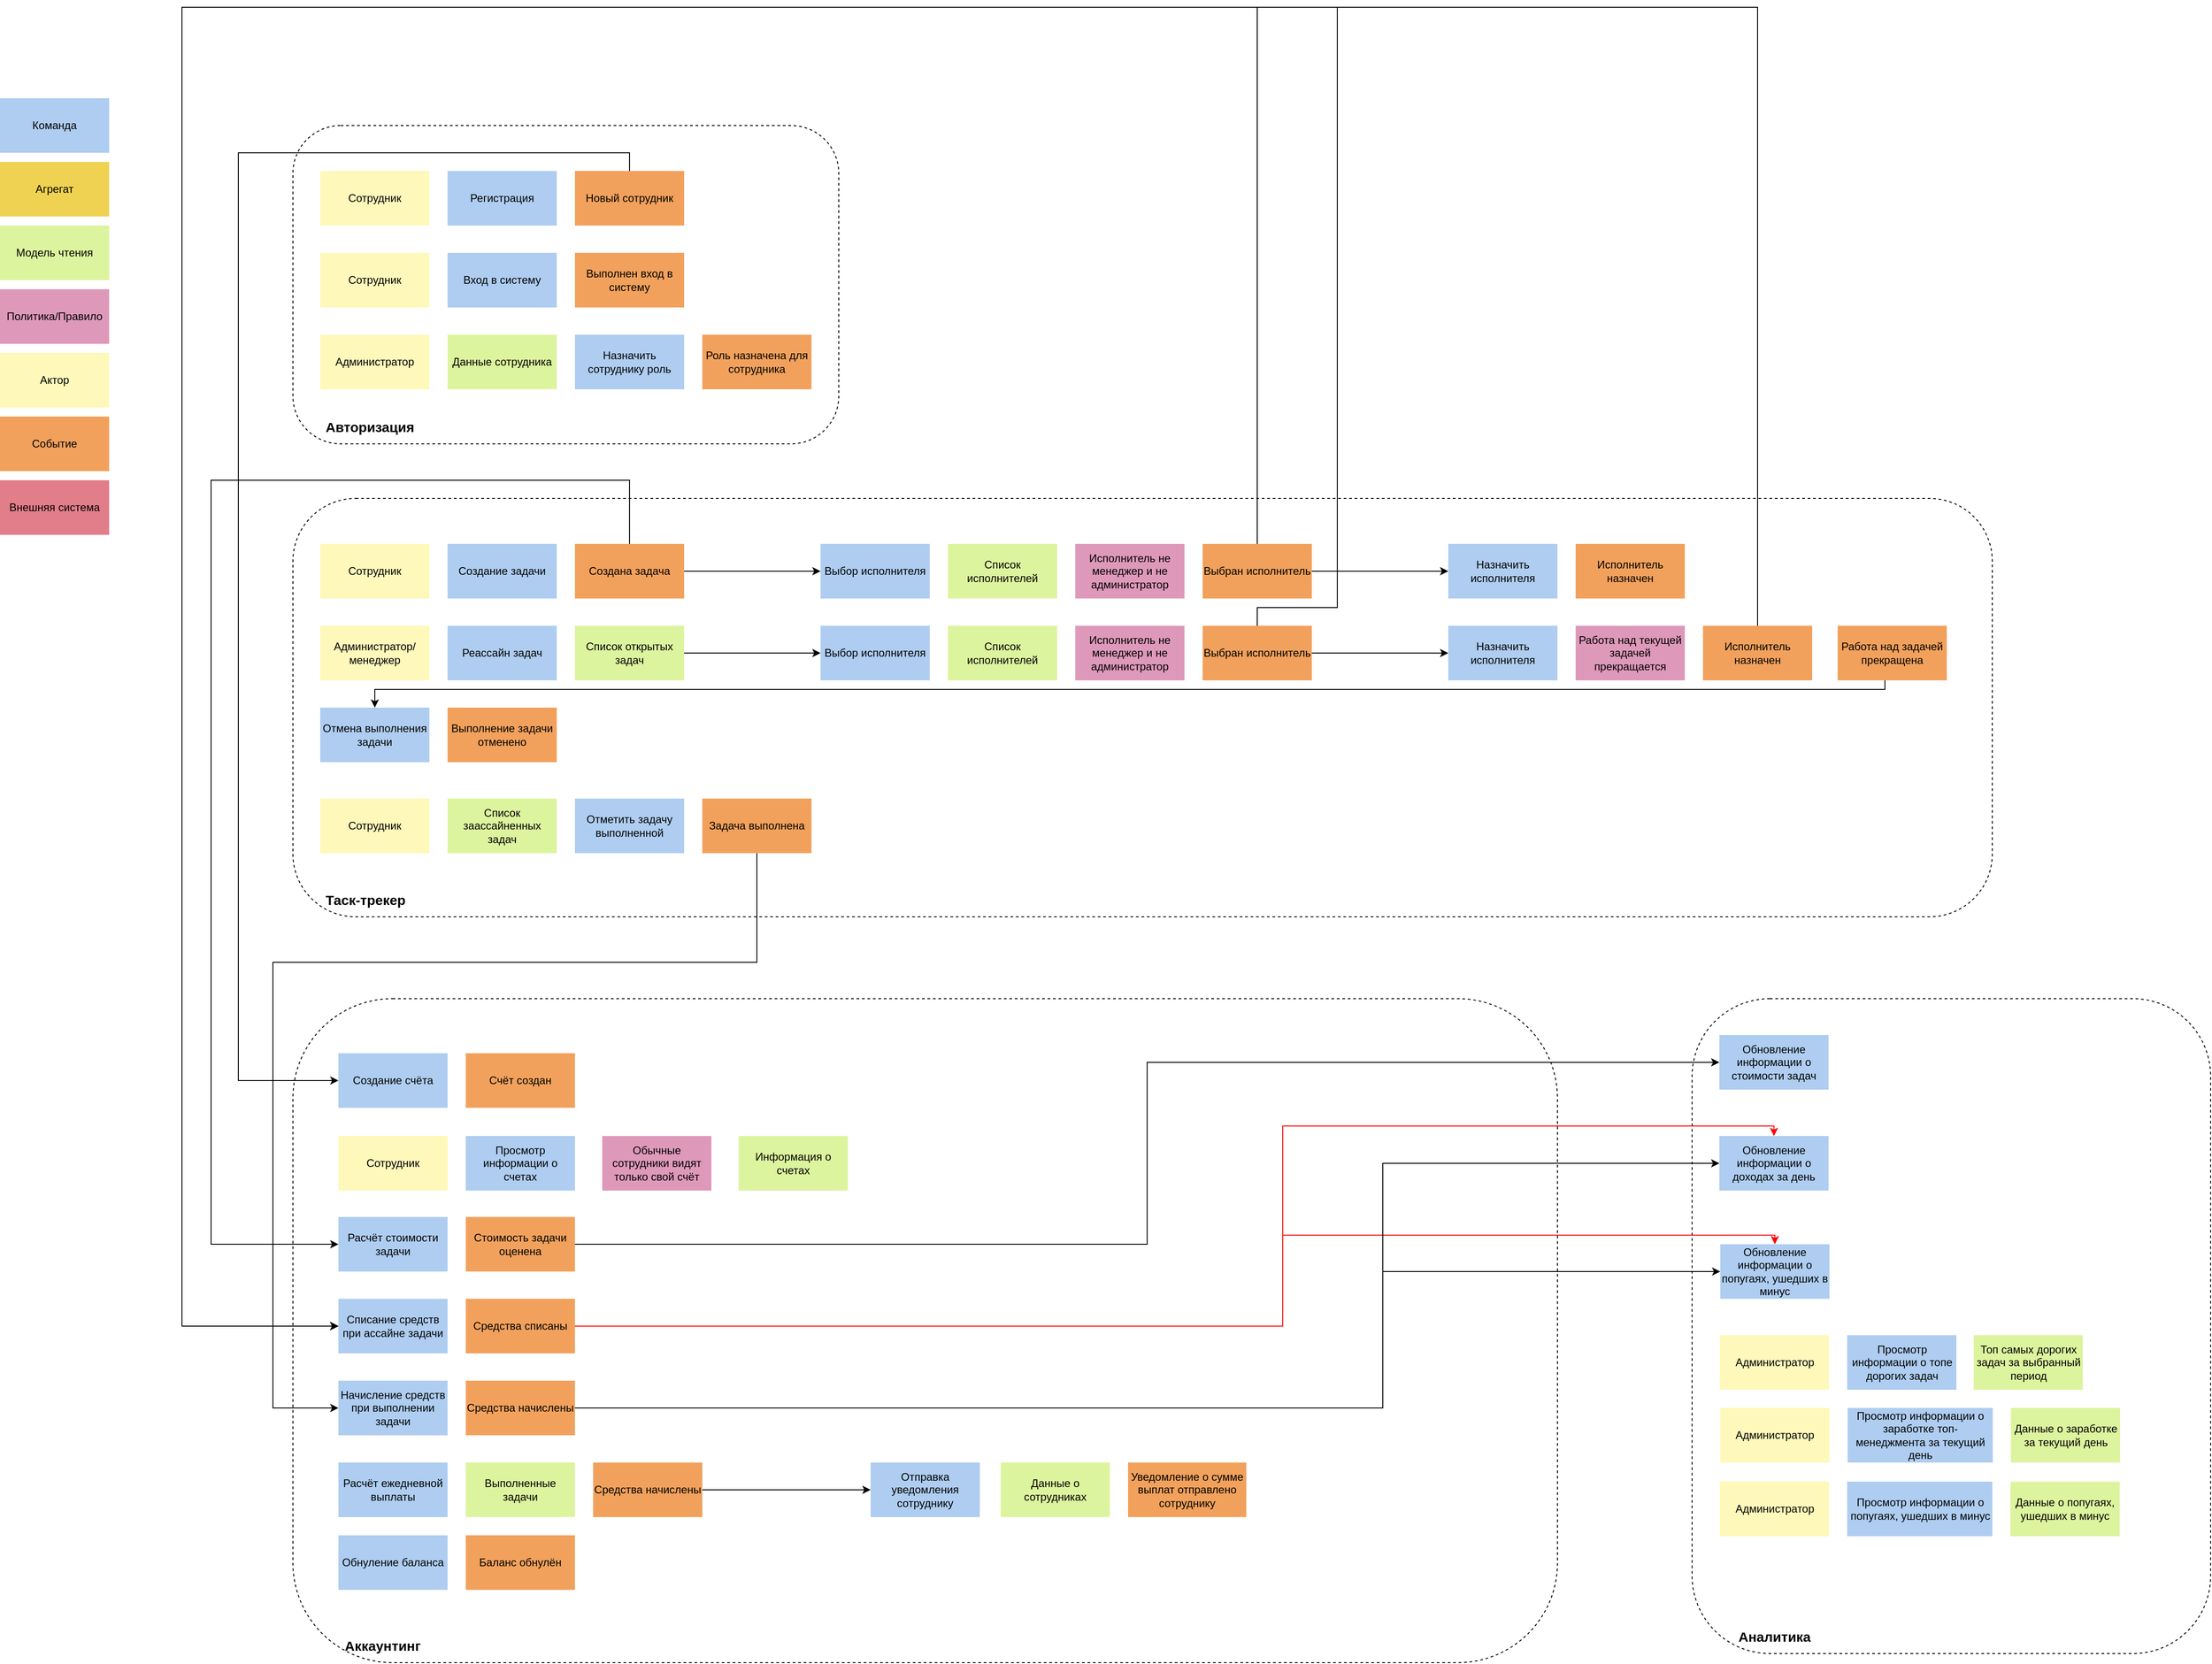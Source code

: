 <mxfile version="23.1.5" type="device" pages="2">
  <diagram name="event-storming" id="nagtaca9PCmNNMfAeQrB">
    <mxGraphModel dx="2722" dy="1818" grid="1" gridSize="10" guides="1" tooltips="1" connect="1" arrows="1" fold="1" page="1" pageScale="1" pageWidth="1169" pageHeight="827" background="none" math="0" shadow="0">
      <root>
        <mxCell id="J-ZTtYqE9m5DwThn2k-T-0" />
        <mxCell id="J-ZTtYqE9m5DwThn2k-T-1" parent="J-ZTtYqE9m5DwThn2k-T-0" />
        <mxCell id="J-ZTtYqE9m5DwThn2k-T-23" value="&lt;span style=&quot;font-size: 15px;&quot;&gt;&lt;b&gt;Аналитика&lt;/b&gt;&lt;/span&gt;" style="rounded=1;whiteSpace=wrap;html=1;fillColor=none;dashed=1;align=left;verticalAlign=bottom;spacingBottom=7;spacingLeft=49;" parent="J-ZTtYqE9m5DwThn2k-T-1" vertex="1">
          <mxGeometry x="730" y="1030" width="570" height="720" as="geometry" />
        </mxCell>
        <mxCell id="J-ZTtYqE9m5DwThn2k-T-2" value="&lt;b&gt;&lt;font style=&quot;font-size: 15px;&quot;&gt;Таск-трекер&lt;/font&gt;&lt;/b&gt;" style="rounded=1;whiteSpace=wrap;html=1;fillColor=none;dashed=1;align=left;verticalAlign=bottom;spacingBottom=7;spacingLeft=34;" parent="J-ZTtYqE9m5DwThn2k-T-1" vertex="1">
          <mxGeometry x="-808" y="480" width="1868" height="460" as="geometry" />
        </mxCell>
        <mxCell id="J-ZTtYqE9m5DwThn2k-T-3" value="&lt;b&gt;&lt;font style=&quot;font-size: 15px;&quot;&gt;Авторизация&lt;/font&gt;&lt;/b&gt;" style="rounded=1;whiteSpace=wrap;html=1;fillColor=none;dashed=1;align=left;verticalAlign=bottom;spacingBottom=7;spacingLeft=34;" parent="J-ZTtYqE9m5DwThn2k-T-1" vertex="1">
          <mxGeometry x="-808" y="70" width="600" height="350" as="geometry" />
        </mxCell>
        <mxCell id="J-ZTtYqE9m5DwThn2k-T-22" value="&lt;span style=&quot;font-size: 15px;&quot;&gt;&lt;b&gt;Аккаунтинг&lt;/b&gt;&lt;/span&gt;" style="rounded=1;whiteSpace=wrap;html=1;fillColor=none;dashed=1;align=left;verticalAlign=bottom;spacingBottom=7;spacingLeft=55;" parent="J-ZTtYqE9m5DwThn2k-T-1" vertex="1">
          <mxGeometry x="-808" y="1030" width="1390" height="730" as="geometry" />
        </mxCell>
        <mxCell id="J-ZTtYqE9m5DwThn2k-T-34" value="Команда" style="rounded=0;whiteSpace=wrap;html=1;fillColor=#aecdf1;strokeColor=none;" parent="J-ZTtYqE9m5DwThn2k-T-1" vertex="1">
          <mxGeometry x="-1130" y="40" width="120" height="60" as="geometry" />
        </mxCell>
        <mxCell id="J-ZTtYqE9m5DwThn2k-T-35" value="Агрегат" style="rounded=0;whiteSpace=wrap;html=1;strokeColor=none;fillColor=#f0d252;" parent="J-ZTtYqE9m5DwThn2k-T-1" vertex="1">
          <mxGeometry x="-1130" y="110" width="120" height="60" as="geometry" />
        </mxCell>
        <mxCell id="J-ZTtYqE9m5DwThn2k-T-36" value="Модель чтения" style="rounded=0;whiteSpace=wrap;html=1;strokeColor=none;fillColor=#dcf49e;" parent="J-ZTtYqE9m5DwThn2k-T-1" vertex="1">
          <mxGeometry x="-1130" y="180" width="120" height="60" as="geometry" />
        </mxCell>
        <mxCell id="J-ZTtYqE9m5DwThn2k-T-37" value="Политика/Правило" style="rounded=0;whiteSpace=wrap;html=1;strokeColor=none;fillColor=#de99ba;" parent="J-ZTtYqE9m5DwThn2k-T-1" vertex="1">
          <mxGeometry x="-1130" y="250" width="120" height="60" as="geometry" />
        </mxCell>
        <mxCell id="J-ZTtYqE9m5DwThn2k-T-38" value="Актор" style="rounded=0;whiteSpace=wrap;html=1;fillColor=#fef8ba;strokeColor=none;" parent="J-ZTtYqE9m5DwThn2k-T-1" vertex="1">
          <mxGeometry x="-1130" y="320" width="120" height="60" as="geometry" />
        </mxCell>
        <mxCell id="J-ZTtYqE9m5DwThn2k-T-39" value="Событие" style="rounded=0;whiteSpace=wrap;html=1;fillColor=#f2a15c;strokeColor=none;" parent="J-ZTtYqE9m5DwThn2k-T-1" vertex="1">
          <mxGeometry x="-1130" y="390" width="120" height="60" as="geometry" />
        </mxCell>
        <mxCell id="J-ZTtYqE9m5DwThn2k-T-40" value="Внешняя система" style="rounded=0;whiteSpace=wrap;html=1;fillColor=#e27e8a;strokeColor=none;" parent="J-ZTtYqE9m5DwThn2k-T-1" vertex="1">
          <mxGeometry x="-1130" y="460" width="120" height="60" as="geometry" />
        </mxCell>
        <mxCell id="ejuc7lc0TSb9uPxiTqiD-0" value="Сотрудник" style="rounded=0;whiteSpace=wrap;html=1;fillColor=#fef8ba;strokeColor=none;" vertex="1" parent="J-ZTtYqE9m5DwThn2k-T-1">
          <mxGeometry x="-778" y="120" width="120" height="60" as="geometry" />
        </mxCell>
        <mxCell id="ejuc7lc0TSb9uPxiTqiD-1" value="Регистрация" style="rounded=0;whiteSpace=wrap;html=1;fillColor=#aecdf1;strokeColor=none;" vertex="1" parent="J-ZTtYqE9m5DwThn2k-T-1">
          <mxGeometry x="-638" y="120" width="120" height="60" as="geometry" />
        </mxCell>
        <mxCell id="ejuc7lc0TSb9uPxiTqiD-46" style="edgeStyle=orthogonalEdgeStyle;rounded=0;orthogonalLoop=1;jettySize=auto;html=1;entryX=0;entryY=0.5;entryDx=0;entryDy=0;" edge="1" parent="J-ZTtYqE9m5DwThn2k-T-1" source="ejuc7lc0TSb9uPxiTqiD-2" target="ejuc7lc0TSb9uPxiTqiD-45">
          <mxGeometry relative="1" as="geometry">
            <Array as="points">
              <mxPoint x="-438" y="100" />
              <mxPoint x="-868" y="100" />
              <mxPoint x="-868" y="1120" />
            </Array>
          </mxGeometry>
        </mxCell>
        <mxCell id="ejuc7lc0TSb9uPxiTqiD-2" value="Новый сотрудник" style="rounded=0;whiteSpace=wrap;html=1;fillColor=#f2a15c;strokeColor=none;" vertex="1" parent="J-ZTtYqE9m5DwThn2k-T-1">
          <mxGeometry x="-498" y="120" width="120" height="60" as="geometry" />
        </mxCell>
        <mxCell id="ejuc7lc0TSb9uPxiTqiD-3" value="Администратор" style="rounded=0;whiteSpace=wrap;html=1;fillColor=#fef8ba;strokeColor=none;" vertex="1" parent="J-ZTtYqE9m5DwThn2k-T-1">
          <mxGeometry x="-778" y="300" width="120" height="60" as="geometry" />
        </mxCell>
        <mxCell id="ejuc7lc0TSb9uPxiTqiD-4" value="Назначить сотруднику роль" style="rounded=0;whiteSpace=wrap;html=1;fillColor=#aecdf1;strokeColor=none;" vertex="1" parent="J-ZTtYqE9m5DwThn2k-T-1">
          <mxGeometry x="-498" y="300" width="120" height="60" as="geometry" />
        </mxCell>
        <mxCell id="ejuc7lc0TSb9uPxiTqiD-5" value="Роль назначена для сотрудника" style="rounded=0;whiteSpace=wrap;html=1;fillColor=#f2a15c;strokeColor=none;" vertex="1" parent="J-ZTtYqE9m5DwThn2k-T-1">
          <mxGeometry x="-358" y="300" width="120" height="60" as="geometry" />
        </mxCell>
        <mxCell id="ejuc7lc0TSb9uPxiTqiD-6" value="Данные сотрудника" style="rounded=0;whiteSpace=wrap;html=1;strokeColor=none;fillColor=#dcf49e;" vertex="1" parent="J-ZTtYqE9m5DwThn2k-T-1">
          <mxGeometry x="-638" y="300" width="120" height="60" as="geometry" />
        </mxCell>
        <mxCell id="ejuc7lc0TSb9uPxiTqiD-8" value="Сотрудник" style="rounded=0;whiteSpace=wrap;html=1;fillColor=#fef8ba;strokeColor=none;" vertex="1" parent="J-ZTtYqE9m5DwThn2k-T-1">
          <mxGeometry x="-778" y="210" width="120" height="60" as="geometry" />
        </mxCell>
        <mxCell id="ejuc7lc0TSb9uPxiTqiD-9" value="Вход в систему" style="rounded=0;whiteSpace=wrap;html=1;fillColor=#aecdf1;strokeColor=none;" vertex="1" parent="J-ZTtYqE9m5DwThn2k-T-1">
          <mxGeometry x="-638" y="210" width="120" height="60" as="geometry" />
        </mxCell>
        <mxCell id="ejuc7lc0TSb9uPxiTqiD-10" value="Выполнен вход в систему" style="rounded=0;whiteSpace=wrap;html=1;fillColor=#f2a15c;strokeColor=none;" vertex="1" parent="J-ZTtYqE9m5DwThn2k-T-1">
          <mxGeometry x="-498" y="210" width="120" height="60" as="geometry" />
        </mxCell>
        <mxCell id="ejuc7lc0TSb9uPxiTqiD-11" value="Сотрудник" style="rounded=0;whiteSpace=wrap;html=1;fillColor=#fef8ba;strokeColor=none;" vertex="1" parent="J-ZTtYqE9m5DwThn2k-T-1">
          <mxGeometry x="-778" y="530" width="120" height="60" as="geometry" />
        </mxCell>
        <mxCell id="ejuc7lc0TSb9uPxiTqiD-12" value="Создание задачи" style="rounded=0;whiteSpace=wrap;html=1;fillColor=#aecdf1;strokeColor=none;" vertex="1" parent="J-ZTtYqE9m5DwThn2k-T-1">
          <mxGeometry x="-638" y="530" width="120" height="60" as="geometry" />
        </mxCell>
        <mxCell id="ejuc7lc0TSb9uPxiTqiD-16" style="edgeStyle=orthogonalEdgeStyle;rounded=0;orthogonalLoop=1;jettySize=auto;html=1;entryX=0;entryY=0.5;entryDx=0;entryDy=0;" edge="1" parent="J-ZTtYqE9m5DwThn2k-T-1" source="ejuc7lc0TSb9uPxiTqiD-13" target="ejuc7lc0TSb9uPxiTqiD-14">
          <mxGeometry relative="1" as="geometry" />
        </mxCell>
        <mxCell id="ejuc7lc0TSb9uPxiTqiD-53" style="edgeStyle=orthogonalEdgeStyle;rounded=0;orthogonalLoop=1;jettySize=auto;html=1;" edge="1" parent="J-ZTtYqE9m5DwThn2k-T-1" source="ejuc7lc0TSb9uPxiTqiD-13" target="ejuc7lc0TSb9uPxiTqiD-52">
          <mxGeometry relative="1" as="geometry">
            <Array as="points">
              <mxPoint x="-438" y="460" />
              <mxPoint x="-898" y="460" />
              <mxPoint x="-898" y="1300" />
            </Array>
          </mxGeometry>
        </mxCell>
        <mxCell id="ejuc7lc0TSb9uPxiTqiD-13" value="Создана задача" style="rounded=0;whiteSpace=wrap;html=1;fillColor=#f2a15c;strokeColor=none;" vertex="1" parent="J-ZTtYqE9m5DwThn2k-T-1">
          <mxGeometry x="-498" y="530" width="120" height="60" as="geometry" />
        </mxCell>
        <mxCell id="ejuc7lc0TSb9uPxiTqiD-14" value="Выбор исполнителя" style="rounded=0;whiteSpace=wrap;html=1;fillColor=#aecdf1;strokeColor=none;" vertex="1" parent="J-ZTtYqE9m5DwThn2k-T-1">
          <mxGeometry x="-228" y="530" width="120" height="60" as="geometry" />
        </mxCell>
        <mxCell id="ejuc7lc0TSb9uPxiTqiD-23" style="edgeStyle=orthogonalEdgeStyle;rounded=0;orthogonalLoop=1;jettySize=auto;html=1;entryX=0;entryY=0.5;entryDx=0;entryDy=0;" edge="1" parent="J-ZTtYqE9m5DwThn2k-T-1" source="ejuc7lc0TSb9uPxiTqiD-15" target="ejuc7lc0TSb9uPxiTqiD-22">
          <mxGeometry relative="1" as="geometry" />
        </mxCell>
        <mxCell id="ejuc7lc0TSb9uPxiTqiD-58" style="edgeStyle=orthogonalEdgeStyle;rounded=0;orthogonalLoop=1;jettySize=auto;html=1;entryX=0;entryY=0.5;entryDx=0;entryDy=0;" edge="1" parent="J-ZTtYqE9m5DwThn2k-T-1" source="ejuc7lc0TSb9uPxiTqiD-15" target="ejuc7lc0TSb9uPxiTqiD-55">
          <mxGeometry relative="1" as="geometry">
            <Array as="points">
              <mxPoint x="252" y="-60" />
              <mxPoint x="-930" y="-60" />
              <mxPoint x="-930" y="1390" />
            </Array>
          </mxGeometry>
        </mxCell>
        <mxCell id="ejuc7lc0TSb9uPxiTqiD-15" value="Выбран исполнитель" style="rounded=0;whiteSpace=wrap;html=1;fillColor=#f2a15c;strokeColor=none;" vertex="1" parent="J-ZTtYqE9m5DwThn2k-T-1">
          <mxGeometry x="192" y="530" width="120" height="60" as="geometry" />
        </mxCell>
        <mxCell id="ejuc7lc0TSb9uPxiTqiD-17" value="Администратор/менеджер" style="rounded=0;whiteSpace=wrap;html=1;fillColor=#fef8ba;strokeColor=none;" vertex="1" parent="J-ZTtYqE9m5DwThn2k-T-1">
          <mxGeometry x="-778" y="620" width="120" height="60" as="geometry" />
        </mxCell>
        <mxCell id="ejuc7lc0TSb9uPxiTqiD-18" value="Реассайн задач" style="rounded=0;whiteSpace=wrap;html=1;fillColor=#aecdf1;strokeColor=none;" vertex="1" parent="J-ZTtYqE9m5DwThn2k-T-1">
          <mxGeometry x="-638" y="620" width="120" height="60" as="geometry" />
        </mxCell>
        <mxCell id="ejuc7lc0TSb9uPxiTqiD-20" value="Список исполнителей" style="rounded=0;whiteSpace=wrap;html=1;strokeColor=none;fillColor=#dcf49e;" vertex="1" parent="J-ZTtYqE9m5DwThn2k-T-1">
          <mxGeometry x="-88" y="530" width="120" height="60" as="geometry" />
        </mxCell>
        <mxCell id="ejuc7lc0TSb9uPxiTqiD-21" value="Исполнитель не менеджер и не администратор" style="rounded=0;whiteSpace=wrap;html=1;strokeColor=none;fillColor=#de99ba;" vertex="1" parent="J-ZTtYqE9m5DwThn2k-T-1">
          <mxGeometry x="52" y="530" width="120" height="60" as="geometry" />
        </mxCell>
        <mxCell id="ejuc7lc0TSb9uPxiTqiD-22" value="Назначить исполнителя" style="rounded=0;whiteSpace=wrap;html=1;fillColor=#aecdf1;strokeColor=none;" vertex="1" parent="J-ZTtYqE9m5DwThn2k-T-1">
          <mxGeometry x="462" y="530" width="120" height="60" as="geometry" />
        </mxCell>
        <mxCell id="ejuc7lc0TSb9uPxiTqiD-24" value="Исполнитель назначен" style="rounded=0;whiteSpace=wrap;html=1;fillColor=#f2a15c;strokeColor=none;" vertex="1" parent="J-ZTtYqE9m5DwThn2k-T-1">
          <mxGeometry x="602" y="530" width="120" height="60" as="geometry" />
        </mxCell>
        <mxCell id="ejuc7lc0TSb9uPxiTqiD-30" style="edgeStyle=orthogonalEdgeStyle;rounded=0;orthogonalLoop=1;jettySize=auto;html=1;entryX=0;entryY=0.5;entryDx=0;entryDy=0;" edge="1" parent="J-ZTtYqE9m5DwThn2k-T-1" source="ejuc7lc0TSb9uPxiTqiD-25" target="ejuc7lc0TSb9uPxiTqiD-26">
          <mxGeometry relative="1" as="geometry" />
        </mxCell>
        <mxCell id="ejuc7lc0TSb9uPxiTqiD-25" value="Список открытых задач" style="rounded=0;whiteSpace=wrap;html=1;strokeColor=none;fillColor=#dcf49e;" vertex="1" parent="J-ZTtYqE9m5DwThn2k-T-1">
          <mxGeometry x="-498" y="620" width="120" height="60" as="geometry" />
        </mxCell>
        <mxCell id="ejuc7lc0TSb9uPxiTqiD-26" value="Выбор исполнителя" style="rounded=0;whiteSpace=wrap;html=1;fillColor=#aecdf1;strokeColor=none;" vertex="1" parent="J-ZTtYqE9m5DwThn2k-T-1">
          <mxGeometry x="-228" y="620" width="120" height="60" as="geometry" />
        </mxCell>
        <mxCell id="ejuc7lc0TSb9uPxiTqiD-36" style="edgeStyle=orthogonalEdgeStyle;rounded=0;orthogonalLoop=1;jettySize=auto;html=1;entryX=0;entryY=0.5;entryDx=0;entryDy=0;" edge="1" parent="J-ZTtYqE9m5DwThn2k-T-1" source="ejuc7lc0TSb9uPxiTqiD-27" target="ejuc7lc0TSb9uPxiTqiD-32">
          <mxGeometry relative="1" as="geometry" />
        </mxCell>
        <mxCell id="ejuc7lc0TSb9uPxiTqiD-63" style="edgeStyle=orthogonalEdgeStyle;rounded=0;orthogonalLoop=1;jettySize=auto;html=1;entryX=0;entryY=0.5;entryDx=0;entryDy=0;" edge="1" parent="J-ZTtYqE9m5DwThn2k-T-1" source="ejuc7lc0TSb9uPxiTqiD-27" target="ejuc7lc0TSb9uPxiTqiD-55">
          <mxGeometry relative="1" as="geometry">
            <Array as="points">
              <mxPoint x="252" y="600" />
              <mxPoint x="340" y="600" />
              <mxPoint x="340" y="-60" />
              <mxPoint x="-930" y="-60" />
              <mxPoint x="-930" y="1390" />
            </Array>
          </mxGeometry>
        </mxCell>
        <mxCell id="ejuc7lc0TSb9uPxiTqiD-27" value="Выбран исполнитель" style="rounded=0;whiteSpace=wrap;html=1;fillColor=#f2a15c;strokeColor=none;" vertex="1" parent="J-ZTtYqE9m5DwThn2k-T-1">
          <mxGeometry x="192" y="620" width="120" height="60" as="geometry" />
        </mxCell>
        <mxCell id="ejuc7lc0TSb9uPxiTqiD-28" value="Список исполнителей" style="rounded=0;whiteSpace=wrap;html=1;strokeColor=none;fillColor=#dcf49e;" vertex="1" parent="J-ZTtYqE9m5DwThn2k-T-1">
          <mxGeometry x="-88" y="620" width="120" height="60" as="geometry" />
        </mxCell>
        <mxCell id="ejuc7lc0TSb9uPxiTqiD-29" value="Исполнитель не менеджер и не администратор" style="rounded=0;whiteSpace=wrap;html=1;strokeColor=none;fillColor=#de99ba;" vertex="1" parent="J-ZTtYqE9m5DwThn2k-T-1">
          <mxGeometry x="52" y="620" width="120" height="60" as="geometry" />
        </mxCell>
        <mxCell id="ejuc7lc0TSb9uPxiTqiD-32" value="Назначить исполнителя" style="rounded=0;whiteSpace=wrap;html=1;fillColor=#aecdf1;strokeColor=none;" vertex="1" parent="J-ZTtYqE9m5DwThn2k-T-1">
          <mxGeometry x="462" y="620" width="120" height="60" as="geometry" />
        </mxCell>
        <mxCell id="ejuc7lc0TSb9uPxiTqiD-64" style="edgeStyle=orthogonalEdgeStyle;rounded=0;orthogonalLoop=1;jettySize=auto;html=1;entryX=0;entryY=0.5;entryDx=0;entryDy=0;" edge="1" parent="J-ZTtYqE9m5DwThn2k-T-1" source="ejuc7lc0TSb9uPxiTqiD-33" target="ejuc7lc0TSb9uPxiTqiD-55">
          <mxGeometry relative="1" as="geometry">
            <Array as="points">
              <mxPoint x="802" y="-60" />
              <mxPoint x="-930" y="-60" />
              <mxPoint x="-930" y="1390" />
            </Array>
          </mxGeometry>
        </mxCell>
        <mxCell id="ejuc7lc0TSb9uPxiTqiD-33" value="Исполнитель назначен" style="rounded=0;whiteSpace=wrap;html=1;fillColor=#f2a15c;strokeColor=none;" vertex="1" parent="J-ZTtYqE9m5DwThn2k-T-1">
          <mxGeometry x="742" y="620" width="120" height="60" as="geometry" />
        </mxCell>
        <mxCell id="ejuc7lc0TSb9uPxiTqiD-34" value="Работа над текущей задачей прекращается" style="rounded=0;whiteSpace=wrap;html=1;strokeColor=none;fillColor=#de99ba;" vertex="1" parent="J-ZTtYqE9m5DwThn2k-T-1">
          <mxGeometry x="602" y="620" width="120" height="60" as="geometry" />
        </mxCell>
        <mxCell id="ejuc7lc0TSb9uPxiTqiD-37" value="Сотрудник" style="rounded=0;whiteSpace=wrap;html=1;fillColor=#fef8ba;strokeColor=none;" vertex="1" parent="J-ZTtYqE9m5DwThn2k-T-1">
          <mxGeometry x="-778" y="810" width="120" height="60" as="geometry" />
        </mxCell>
        <mxCell id="ejuc7lc0TSb9uPxiTqiD-38" value="Список заассайненных задач" style="rounded=0;whiteSpace=wrap;html=1;strokeColor=none;fillColor=#dcf49e;" vertex="1" parent="J-ZTtYqE9m5DwThn2k-T-1">
          <mxGeometry x="-638" y="810" width="120" height="60" as="geometry" />
        </mxCell>
        <mxCell id="ejuc7lc0TSb9uPxiTqiD-39" value="Отметить задачу выполненной" style="rounded=0;whiteSpace=wrap;html=1;fillColor=#aecdf1;strokeColor=none;" vertex="1" parent="J-ZTtYqE9m5DwThn2k-T-1">
          <mxGeometry x="-498" y="810" width="120" height="60" as="geometry" />
        </mxCell>
        <mxCell id="ejuc7lc0TSb9uPxiTqiD-65" style="edgeStyle=orthogonalEdgeStyle;rounded=0;orthogonalLoop=1;jettySize=auto;html=1;entryX=0;entryY=0.5;entryDx=0;entryDy=0;" edge="1" parent="J-ZTtYqE9m5DwThn2k-T-1" source="ejuc7lc0TSb9uPxiTqiD-40" target="ejuc7lc0TSb9uPxiTqiD-60">
          <mxGeometry relative="1" as="geometry">
            <Array as="points">
              <mxPoint x="-298" y="990" />
              <mxPoint x="-830" y="990" />
              <mxPoint x="-830" y="1480" />
            </Array>
          </mxGeometry>
        </mxCell>
        <mxCell id="ejuc7lc0TSb9uPxiTqiD-40" value="Задача выполнена" style="rounded=0;whiteSpace=wrap;html=1;fillColor=#f2a15c;strokeColor=none;" vertex="1" parent="J-ZTtYqE9m5DwThn2k-T-1">
          <mxGeometry x="-358" y="810" width="120" height="60" as="geometry" />
        </mxCell>
        <mxCell id="ejuc7lc0TSb9uPxiTqiD-41" value="Отмена выполнения задачи" style="rounded=0;whiteSpace=wrap;html=1;fillColor=#aecdf1;strokeColor=none;" vertex="1" parent="J-ZTtYqE9m5DwThn2k-T-1">
          <mxGeometry x="-778" y="710" width="120" height="60" as="geometry" />
        </mxCell>
        <mxCell id="ejuc7lc0TSb9uPxiTqiD-42" value="Выполнение задачи отменено" style="rounded=0;whiteSpace=wrap;html=1;fillColor=#f2a15c;strokeColor=none;" vertex="1" parent="J-ZTtYqE9m5DwThn2k-T-1">
          <mxGeometry x="-638" y="710" width="120" height="60" as="geometry" />
        </mxCell>
        <mxCell id="ejuc7lc0TSb9uPxiTqiD-44" style="edgeStyle=orthogonalEdgeStyle;rounded=0;orthogonalLoop=1;jettySize=auto;html=1;" edge="1" parent="J-ZTtYqE9m5DwThn2k-T-1" target="ejuc7lc0TSb9uPxiTqiD-41">
          <mxGeometry relative="1" as="geometry">
            <mxPoint x="942" y="680" as="sourcePoint" />
            <Array as="points">
              <mxPoint x="942" y="690" />
              <mxPoint x="-718" y="690" />
            </Array>
          </mxGeometry>
        </mxCell>
        <mxCell id="ejuc7lc0TSb9uPxiTqiD-45" value="Создание счёта" style="rounded=0;whiteSpace=wrap;html=1;fillColor=#aecdf1;strokeColor=none;" vertex="1" parent="J-ZTtYqE9m5DwThn2k-T-1">
          <mxGeometry x="-758" y="1090" width="120" height="60" as="geometry" />
        </mxCell>
        <mxCell id="ejuc7lc0TSb9uPxiTqiD-47" value="Счёт создан" style="rounded=0;whiteSpace=wrap;html=1;fillColor=#f2a15c;strokeColor=none;" vertex="1" parent="J-ZTtYqE9m5DwThn2k-T-1">
          <mxGeometry x="-618" y="1090" width="120" height="60" as="geometry" />
        </mxCell>
        <mxCell id="ejuc7lc0TSb9uPxiTqiD-48" value="Сотрудник" style="rounded=0;whiteSpace=wrap;html=1;fillColor=#fef8ba;strokeColor=none;" vertex="1" parent="J-ZTtYqE9m5DwThn2k-T-1">
          <mxGeometry x="-758" y="1181" width="120" height="60" as="geometry" />
        </mxCell>
        <mxCell id="ejuc7lc0TSb9uPxiTqiD-49" value="Просмотр информации о счетах" style="rounded=0;whiteSpace=wrap;html=1;fillColor=#aecdf1;strokeColor=none;" vertex="1" parent="J-ZTtYqE9m5DwThn2k-T-1">
          <mxGeometry x="-618" y="1181" width="120" height="60" as="geometry" />
        </mxCell>
        <mxCell id="ejuc7lc0TSb9uPxiTqiD-50" value="Информация о счетах" style="rounded=0;whiteSpace=wrap;html=1;strokeColor=none;fillColor=#dcf49e;" vertex="1" parent="J-ZTtYqE9m5DwThn2k-T-1">
          <mxGeometry x="-318" y="1181" width="120" height="60" as="geometry" />
        </mxCell>
        <mxCell id="ejuc7lc0TSb9uPxiTqiD-51" value="Обычные сотрудники видят только свой счёт" style="rounded=0;whiteSpace=wrap;html=1;strokeColor=none;fillColor=#de99ba;" vertex="1" parent="J-ZTtYqE9m5DwThn2k-T-1">
          <mxGeometry x="-468" y="1181" width="120" height="60" as="geometry" />
        </mxCell>
        <mxCell id="ejuc7lc0TSb9uPxiTqiD-52" value="Расчёт стоимости задачи" style="rounded=0;whiteSpace=wrap;html=1;fillColor=#aecdf1;strokeColor=none;" vertex="1" parent="J-ZTtYqE9m5DwThn2k-T-1">
          <mxGeometry x="-758" y="1270" width="120" height="60" as="geometry" />
        </mxCell>
        <mxCell id="TYvJ_TiPLNUQ0qUzo4nB-24" style="edgeStyle=orthogonalEdgeStyle;rounded=0;orthogonalLoop=1;jettySize=auto;html=1;entryX=0;entryY=0.5;entryDx=0;entryDy=0;" edge="1" parent="J-ZTtYqE9m5DwThn2k-T-1" source="ejuc7lc0TSb9uPxiTqiD-54" target="TYvJ_TiPLNUQ0qUzo4nB-16">
          <mxGeometry relative="1" as="geometry" />
        </mxCell>
        <mxCell id="ejuc7lc0TSb9uPxiTqiD-54" value="Стоимость задачи оценена" style="rounded=0;whiteSpace=wrap;html=1;fillColor=#f2a15c;strokeColor=none;" vertex="1" parent="J-ZTtYqE9m5DwThn2k-T-1">
          <mxGeometry x="-618" y="1270" width="120" height="60" as="geometry" />
        </mxCell>
        <mxCell id="ejuc7lc0TSb9uPxiTqiD-55" value="Списание средств при ассайне задачи" style="rounded=0;whiteSpace=wrap;html=1;fillColor=#aecdf1;strokeColor=none;" vertex="1" parent="J-ZTtYqE9m5DwThn2k-T-1">
          <mxGeometry x="-758" y="1360" width="120" height="60" as="geometry" />
        </mxCell>
        <mxCell id="TYvJ_TiPLNUQ0qUzo4nB-27" style="edgeStyle=orthogonalEdgeStyle;rounded=0;orthogonalLoop=1;jettySize=auto;html=1;entryX=0.5;entryY=0;entryDx=0;entryDy=0;exitX=1;exitY=0.5;exitDx=0;exitDy=0;strokeColor=#FF0000;" edge="1" parent="J-ZTtYqE9m5DwThn2k-T-1" source="ejuc7lc0TSb9uPxiTqiD-56" target="TYvJ_TiPLNUQ0qUzo4nB-17">
          <mxGeometry relative="1" as="geometry">
            <Array as="points">
              <mxPoint x="280" y="1390" />
              <mxPoint x="280" y="1170" />
              <mxPoint x="820" y="1170" />
            </Array>
          </mxGeometry>
        </mxCell>
        <mxCell id="TYvJ_TiPLNUQ0qUzo4nB-28" style="edgeStyle=orthogonalEdgeStyle;rounded=0;orthogonalLoop=1;jettySize=auto;html=1;entryX=0.5;entryY=0;entryDx=0;entryDy=0;strokeColor=#FF0000;" edge="1" parent="J-ZTtYqE9m5DwThn2k-T-1" source="ejuc7lc0TSb9uPxiTqiD-56" target="TYvJ_TiPLNUQ0qUzo4nB-18">
          <mxGeometry relative="1" as="geometry">
            <Array as="points">
              <mxPoint x="280" y="1390" />
              <mxPoint x="280" y="1290" />
              <mxPoint x="821" y="1290" />
            </Array>
          </mxGeometry>
        </mxCell>
        <mxCell id="ejuc7lc0TSb9uPxiTqiD-56" value="Средства списаны" style="rounded=0;whiteSpace=wrap;html=1;fillColor=#f2a15c;strokeColor=none;" vertex="1" parent="J-ZTtYqE9m5DwThn2k-T-1">
          <mxGeometry x="-618" y="1360" width="120" height="60" as="geometry" />
        </mxCell>
        <mxCell id="ejuc7lc0TSb9uPxiTqiD-60" value="Начисление средств при выполнении задачи" style="rounded=0;whiteSpace=wrap;html=1;fillColor=#aecdf1;strokeColor=none;" vertex="1" parent="J-ZTtYqE9m5DwThn2k-T-1">
          <mxGeometry x="-758" y="1450" width="120" height="60" as="geometry" />
        </mxCell>
        <mxCell id="TYvJ_TiPLNUQ0qUzo4nB-25" style="edgeStyle=orthogonalEdgeStyle;rounded=0;orthogonalLoop=1;jettySize=auto;html=1;entryX=0;entryY=0.5;entryDx=0;entryDy=0;exitX=1;exitY=0.5;exitDx=0;exitDy=0;" edge="1" parent="J-ZTtYqE9m5DwThn2k-T-1" source="ejuc7lc0TSb9uPxiTqiD-61" target="TYvJ_TiPLNUQ0qUzo4nB-17">
          <mxGeometry relative="1" as="geometry">
            <Array as="points">
              <mxPoint x="390" y="1480" />
              <mxPoint x="390" y="1211" />
            </Array>
          </mxGeometry>
        </mxCell>
        <mxCell id="TYvJ_TiPLNUQ0qUzo4nB-29" style="edgeStyle=orthogonalEdgeStyle;rounded=0;orthogonalLoop=1;jettySize=auto;html=1;entryX=0;entryY=0.5;entryDx=0;entryDy=0;" edge="1" parent="J-ZTtYqE9m5DwThn2k-T-1" source="ejuc7lc0TSb9uPxiTqiD-61" target="TYvJ_TiPLNUQ0qUzo4nB-18">
          <mxGeometry relative="1" as="geometry">
            <mxPoint x="-510" y="1441" as="sourcePoint" />
            <mxPoint x="748" y="1241" as="targetPoint" />
            <Array as="points">
              <mxPoint x="390" y="1480" />
              <mxPoint x="390" y="1330" />
            </Array>
          </mxGeometry>
        </mxCell>
        <mxCell id="ejuc7lc0TSb9uPxiTqiD-61" value="Средства начислены" style="rounded=0;whiteSpace=wrap;html=1;fillColor=#f2a15c;strokeColor=none;" vertex="1" parent="J-ZTtYqE9m5DwThn2k-T-1">
          <mxGeometry x="-618" y="1450" width="120" height="60" as="geometry" />
        </mxCell>
        <mxCell id="ejuc7lc0TSb9uPxiTqiD-43" value="Работа над задачей прекращена" style="rounded=0;whiteSpace=wrap;html=1;fillColor=#f2a15c;strokeColor=none;" vertex="1" parent="J-ZTtYqE9m5DwThn2k-T-1">
          <mxGeometry x="890" y="620" width="120" height="60" as="geometry" />
        </mxCell>
        <mxCell id="TYvJ_TiPLNUQ0qUzo4nB-0" value="Расчёт ежедневной выплаты" style="rounded=0;whiteSpace=wrap;html=1;fillColor=#aecdf1;strokeColor=none;" vertex="1" parent="J-ZTtYqE9m5DwThn2k-T-1">
          <mxGeometry x="-758" y="1540" width="120" height="60" as="geometry" />
        </mxCell>
        <mxCell id="TYvJ_TiPLNUQ0qUzo4nB-1" value="Выполненные задачи" style="rounded=0;whiteSpace=wrap;html=1;strokeColor=none;fillColor=#dcf49e;" vertex="1" parent="J-ZTtYqE9m5DwThn2k-T-1">
          <mxGeometry x="-618" y="1540" width="120" height="60" as="geometry" />
        </mxCell>
        <mxCell id="TYvJ_TiPLNUQ0qUzo4nB-21" style="edgeStyle=orthogonalEdgeStyle;rounded=0;orthogonalLoop=1;jettySize=auto;html=1;entryX=0;entryY=0.5;entryDx=0;entryDy=0;" edge="1" parent="J-ZTtYqE9m5DwThn2k-T-1" source="TYvJ_TiPLNUQ0qUzo4nB-3" target="TYvJ_TiPLNUQ0qUzo4nB-20">
          <mxGeometry relative="1" as="geometry" />
        </mxCell>
        <mxCell id="TYvJ_TiPLNUQ0qUzo4nB-3" value="Средства начислены" style="rounded=0;whiteSpace=wrap;html=1;fillColor=#f2a15c;strokeColor=none;" vertex="1" parent="J-ZTtYqE9m5DwThn2k-T-1">
          <mxGeometry x="-478" y="1540" width="120" height="60" as="geometry" />
        </mxCell>
        <mxCell id="TYvJ_TiPLNUQ0qUzo4nB-4" value="Обнуление баланса" style="rounded=0;whiteSpace=wrap;html=1;fillColor=#aecdf1;strokeColor=none;" vertex="1" parent="J-ZTtYqE9m5DwThn2k-T-1">
          <mxGeometry x="-758" y="1620" width="120" height="60" as="geometry" />
        </mxCell>
        <mxCell id="TYvJ_TiPLNUQ0qUzo4nB-5" value="Баланс обнулён" style="rounded=0;whiteSpace=wrap;html=1;fillColor=#f2a15c;strokeColor=none;" vertex="1" parent="J-ZTtYqE9m5DwThn2k-T-1">
          <mxGeometry x="-618" y="1620" width="120" height="60" as="geometry" />
        </mxCell>
        <mxCell id="TYvJ_TiPLNUQ0qUzo4nB-6" value="Администратор" style="rounded=0;whiteSpace=wrap;html=1;fillColor=#fef8ba;strokeColor=none;" vertex="1" parent="J-ZTtYqE9m5DwThn2k-T-1">
          <mxGeometry x="760.5" y="1400" width="120" height="60" as="geometry" />
        </mxCell>
        <mxCell id="TYvJ_TiPLNUQ0qUzo4nB-7" value="Просмотр информации о топе дорогих задач" style="rounded=0;whiteSpace=wrap;html=1;fillColor=#aecdf1;strokeColor=none;" vertex="1" parent="J-ZTtYqE9m5DwThn2k-T-1">
          <mxGeometry x="900.5" y="1400" width="120" height="60" as="geometry" />
        </mxCell>
        <mxCell id="TYvJ_TiPLNUQ0qUzo4nB-8" value="Топ самых дорогих задач за выбранный период" style="rounded=0;whiteSpace=wrap;html=1;strokeColor=none;fillColor=#dcf49e;" vertex="1" parent="J-ZTtYqE9m5DwThn2k-T-1">
          <mxGeometry x="1039.5" y="1400" width="120" height="60" as="geometry" />
        </mxCell>
        <mxCell id="TYvJ_TiPLNUQ0qUzo4nB-10" value="Администратор" style="rounded=0;whiteSpace=wrap;html=1;fillColor=#fef8ba;strokeColor=none;" vertex="1" parent="J-ZTtYqE9m5DwThn2k-T-1">
          <mxGeometry x="761" y="1480" width="120" height="60" as="geometry" />
        </mxCell>
        <mxCell id="TYvJ_TiPLNUQ0qUzo4nB-11" value="Просмотр информации о заработке топ-менеджмента за текущий день" style="rounded=0;whiteSpace=wrap;html=1;fillColor=#aecdf1;strokeColor=none;" vertex="1" parent="J-ZTtYqE9m5DwThn2k-T-1">
          <mxGeometry x="901" y="1480" width="159.5" height="60" as="geometry" />
        </mxCell>
        <mxCell id="TYvJ_TiPLNUQ0qUzo4nB-12" value="Данные о заработке за текущий день" style="rounded=0;whiteSpace=wrap;html=1;strokeColor=none;fillColor=#dcf49e;" vertex="1" parent="J-ZTtYqE9m5DwThn2k-T-1">
          <mxGeometry x="1080.5" y="1480" width="120" height="60" as="geometry" />
        </mxCell>
        <mxCell id="TYvJ_TiPLNUQ0qUzo4nB-13" value="Администратор" style="rounded=0;whiteSpace=wrap;html=1;fillColor=#fef8ba;strokeColor=none;" vertex="1" parent="J-ZTtYqE9m5DwThn2k-T-1">
          <mxGeometry x="760.5" y="1561" width="120" height="60" as="geometry" />
        </mxCell>
        <mxCell id="TYvJ_TiPLNUQ0qUzo4nB-14" value="Просмотр информации о попугаях, ушедших в минус" style="rounded=0;whiteSpace=wrap;html=1;fillColor=#aecdf1;strokeColor=none;" vertex="1" parent="J-ZTtYqE9m5DwThn2k-T-1">
          <mxGeometry x="900.5" y="1561" width="159.5" height="60" as="geometry" />
        </mxCell>
        <mxCell id="TYvJ_TiPLNUQ0qUzo4nB-15" value="Данные о попугаях, ушедших в минус" style="rounded=0;whiteSpace=wrap;html=1;strokeColor=none;fillColor=#dcf49e;" vertex="1" parent="J-ZTtYqE9m5DwThn2k-T-1">
          <mxGeometry x="1080" y="1561" width="120" height="60" as="geometry" />
        </mxCell>
        <mxCell id="TYvJ_TiPLNUQ0qUzo4nB-16" value="Обновление информации о стоимости задач" style="rounded=0;whiteSpace=wrap;html=1;fillColor=#aecdf1;strokeColor=none;" vertex="1" parent="J-ZTtYqE9m5DwThn2k-T-1">
          <mxGeometry x="760" y="1070" width="120" height="60" as="geometry" />
        </mxCell>
        <mxCell id="TYvJ_TiPLNUQ0qUzo4nB-17" value="Обновление информации о доходах за день" style="rounded=0;whiteSpace=wrap;html=1;fillColor=#aecdf1;strokeColor=none;" vertex="1" parent="J-ZTtYqE9m5DwThn2k-T-1">
          <mxGeometry x="760" y="1181" width="120" height="60" as="geometry" />
        </mxCell>
        <mxCell id="TYvJ_TiPLNUQ0qUzo4nB-18" value="Обновление информации о попугаях, ушедших в минус" style="rounded=0;whiteSpace=wrap;html=1;fillColor=#aecdf1;strokeColor=none;" vertex="1" parent="J-ZTtYqE9m5DwThn2k-T-1">
          <mxGeometry x="761" y="1300" width="120" height="60" as="geometry" />
        </mxCell>
        <mxCell id="TYvJ_TiPLNUQ0qUzo4nB-20" value="Отправка уведомления сотруднику" style="rounded=0;whiteSpace=wrap;html=1;fillColor=#aecdf1;strokeColor=none;" vertex="1" parent="J-ZTtYqE9m5DwThn2k-T-1">
          <mxGeometry x="-173" y="1540" width="120" height="60" as="geometry" />
        </mxCell>
        <mxCell id="TYvJ_TiPLNUQ0qUzo4nB-22" value="Данные о сотрудниках" style="rounded=0;whiteSpace=wrap;html=1;strokeColor=none;fillColor=#dcf49e;" vertex="1" parent="J-ZTtYqE9m5DwThn2k-T-1">
          <mxGeometry x="-30" y="1540" width="120" height="60" as="geometry" />
        </mxCell>
        <mxCell id="TYvJ_TiPLNUQ0qUzo4nB-23" value="Уведомление о сумме выплат отправлено сотруднику" style="rounded=0;whiteSpace=wrap;html=1;fillColor=#f2a15c;strokeColor=none;" vertex="1" parent="J-ZTtYqE9m5DwThn2k-T-1">
          <mxGeometry x="110" y="1540" width="130" height="60" as="geometry" />
        </mxCell>
      </root>
    </mxGraphModel>
  </diagram>
  <diagram name="data-model" id="qOqM_E1HCXMgoeoX21jk">
    <mxGraphModel dx="2722" dy="991" grid="1" gridSize="10" guides="1" tooltips="1" connect="1" arrows="1" fold="1" page="1" pageScale="1" pageWidth="1169" pageHeight="827" background="none" math="0" shadow="0">
      <root>
        <mxCell id="LEu5kJUpw3XpxYRbzUfi-0" />
        <mxCell id="LEu5kJUpw3XpxYRbzUfi-1" parent="LEu5kJUpw3XpxYRbzUfi-0" />
        <mxCell id="LEu5kJUpw3XpxYRbzUfi-2" value="&lt;b&gt;&lt;font style=&quot;font-size: 15px;&quot;&gt;Таск-трекер&lt;/font&gt;&lt;/b&gt;" style="rounded=1;whiteSpace=wrap;html=1;fillColor=none;dashed=1;align=left;verticalAlign=bottom;spacingBottom=7;spacingLeft=34;" parent="LEu5kJUpw3XpxYRbzUfi-1" vertex="1">
          <mxGeometry x="-420" y="210" width="380" height="380" as="geometry" />
        </mxCell>
        <mxCell id="LEu5kJUpw3XpxYRbzUfi-3" value="&lt;b&gt;&lt;font style=&quot;font-size: 15px;&quot;&gt;Авторизация&lt;/font&gt;&lt;/b&gt;" style="rounded=1;whiteSpace=wrap;html=1;fillColor=none;dashed=1;align=left;verticalAlign=bottom;spacingBottom=7;spacingLeft=34;" parent="LEu5kJUpw3XpxYRbzUfi-1" vertex="1">
          <mxGeometry x="-1070" y="210" width="600" height="450" as="geometry" />
        </mxCell>
        <mxCell id="LEu5kJUpw3XpxYRbzUfi-4" style="edgeStyle=orthogonalEdgeStyle;rounded=0;orthogonalLoop=1;jettySize=auto;html=1;entryX=0;entryY=0.5;entryDx=0;entryDy=0;" parent="LEu5kJUpw3XpxYRbzUfi-1" source="LEu5kJUpw3XpxYRbzUfi-5" target="LEu5kJUpw3XpxYRbzUfi-11" edge="1">
          <mxGeometry relative="1" as="geometry" />
        </mxCell>
        <mxCell id="pVcSG1OYbBkdnsiyF11t-0" value="есть" style="edgeLabel;html=1;align=center;verticalAlign=middle;resizable=0;points=[];" parent="LEu5kJUpw3XpxYRbzUfi-4" vertex="1" connectable="0">
          <mxGeometry x="-0.06" y="-2" relative="1" as="geometry">
            <mxPoint y="-2" as="offset" />
          </mxGeometry>
        </mxCell>
        <mxCell id="pVcSG1OYbBkdnsiyF11t-1" style="edgeStyle=orthogonalEdgeStyle;rounded=0;orthogonalLoop=1;jettySize=auto;html=1;entryX=0;entryY=0.5;entryDx=0;entryDy=0;dashed=1;dashPattern=8 8;" parent="LEu5kJUpw3XpxYRbzUfi-1" source="LEu5kJUpw3XpxYRbzUfi-5" target="LEu5kJUpw3XpxYRbzUfi-20" edge="1">
          <mxGeometry relative="1" as="geometry">
            <Array as="points">
              <mxPoint x="-970" y="120" />
              <mxPoint x="-440" y="120" />
              <mxPoint x="-440" y="280" />
            </Array>
          </mxGeometry>
        </mxCell>
        <mxCell id="pVcSG1OYbBkdnsiyF11t-12" style="edgeStyle=orthogonalEdgeStyle;rounded=0;orthogonalLoop=1;jettySize=auto;html=1;dashed=1;dashPattern=8 8;" parent="LEu5kJUpw3XpxYRbzUfi-1" source="LEu5kJUpw3XpxYRbzUfi-5" target="pVcSG1OYbBkdnsiyF11t-9" edge="1">
          <mxGeometry relative="1" as="geometry">
            <Array as="points">
              <mxPoint x="-1090" y="270" />
              <mxPoint x="-1090" y="740" />
              <mxPoint x="-860" y="740" />
            </Array>
          </mxGeometry>
        </mxCell>
        <mxCell id="pVcSG1OYbBkdnsiyF11t-29" style="edgeStyle=orthogonalEdgeStyle;rounded=0;orthogonalLoop=1;jettySize=auto;html=1;entryX=0;entryY=0.5;entryDx=0;entryDy=0;" parent="LEu5kJUpw3XpxYRbzUfi-1" source="LEu5kJUpw3XpxYRbzUfi-5" target="pVcSG1OYbBkdnsiyF11t-28" edge="1">
          <mxGeometry relative="1" as="geometry">
            <Array as="points">
              <mxPoint x="-880" y="270" />
              <mxPoint x="-880" y="360" />
            </Array>
          </mxGeometry>
        </mxCell>
        <mxCell id="pVcSG1OYbBkdnsiyF11t-30" value="&amp;nbsp;есть" style="edgeLabel;html=1;align=center;verticalAlign=middle;resizable=0;points=[];" parent="pVcSG1OYbBkdnsiyF11t-29" vertex="1" connectable="0">
          <mxGeometry x="-0.015" y="-1" relative="1" as="geometry">
            <mxPoint as="offset" />
          </mxGeometry>
        </mxCell>
        <mxCell id="pVcSG1OYbBkdnsiyF11t-42" style="edgeStyle=orthogonalEdgeStyle;rounded=0;orthogonalLoop=1;jettySize=auto;html=1;dashed=1;dashPattern=8 8;" parent="LEu5kJUpw3XpxYRbzUfi-1" source="LEu5kJUpw3XpxYRbzUfi-5" target="pVcSG1OYbBkdnsiyF11t-41" edge="1">
          <mxGeometry relative="1" as="geometry">
            <Array as="points">
              <mxPoint x="-970" y="60" />
              <mxPoint x="60" y="60" />
            </Array>
          </mxGeometry>
        </mxCell>
        <mxCell id="LEu5kJUpw3XpxYRbzUfi-5" value="Пользователь" style="rounded=1;whiteSpace=wrap;html=1;" parent="LEu5kJUpw3XpxYRbzUfi-1" vertex="1">
          <mxGeometry x="-1030" y="240" width="120" height="60" as="geometry" />
        </mxCell>
        <mxCell id="LEu5kJUpw3XpxYRbzUfi-6" style="edgeStyle=orthogonalEdgeStyle;rounded=0;orthogonalLoop=1;jettySize=auto;html=1;entryX=0;entryY=0.5;entryDx=0;entryDy=0;" parent="LEu5kJUpw3XpxYRbzUfi-1" source="LEu5kJUpw3XpxYRbzUfi-11" target="LEu5kJUpw3XpxYRbzUfi-12" edge="1">
          <mxGeometry relative="1" as="geometry" />
        </mxCell>
        <mxCell id="LEu5kJUpw3XpxYRbzUfi-7" style="edgeStyle=orthogonalEdgeStyle;rounded=0;orthogonalLoop=1;jettySize=auto;html=1;entryX=0;entryY=0.5;entryDx=0;entryDy=0;" parent="LEu5kJUpw3XpxYRbzUfi-1" source="LEu5kJUpw3XpxYRbzUfi-11" target="LEu5kJUpw3XpxYRbzUfi-13" edge="1">
          <mxGeometry relative="1" as="geometry">
            <Array as="points">
              <mxPoint x="-660" y="270" />
              <mxPoint x="-660" y="340" />
            </Array>
          </mxGeometry>
        </mxCell>
        <mxCell id="LEu5kJUpw3XpxYRbzUfi-8" style="edgeStyle=orthogonalEdgeStyle;rounded=0;orthogonalLoop=1;jettySize=auto;html=1;entryX=0;entryY=0.5;entryDx=0;entryDy=0;" parent="LEu5kJUpw3XpxYRbzUfi-1" source="LEu5kJUpw3XpxYRbzUfi-11" target="LEu5kJUpw3XpxYRbzUfi-14" edge="1">
          <mxGeometry relative="1" as="geometry">
            <Array as="points">
              <mxPoint x="-660" y="270" />
              <mxPoint x="-660" y="420" />
            </Array>
          </mxGeometry>
        </mxCell>
        <mxCell id="LEu5kJUpw3XpxYRbzUfi-9" style="edgeStyle=orthogonalEdgeStyle;rounded=0;orthogonalLoop=1;jettySize=auto;html=1;entryX=0;entryY=0.5;entryDx=0;entryDy=0;" parent="LEu5kJUpw3XpxYRbzUfi-1" source="LEu5kJUpw3XpxYRbzUfi-11" target="LEu5kJUpw3XpxYRbzUfi-15" edge="1">
          <mxGeometry relative="1" as="geometry">
            <Array as="points">
              <mxPoint x="-660" y="270" />
              <mxPoint x="-660" y="500" />
            </Array>
          </mxGeometry>
        </mxCell>
        <mxCell id="LEu5kJUpw3XpxYRbzUfi-10" style="edgeStyle=orthogonalEdgeStyle;rounded=0;orthogonalLoop=1;jettySize=auto;html=1;entryX=0;entryY=0.5;entryDx=0;entryDy=0;" parent="LEu5kJUpw3XpxYRbzUfi-1" source="LEu5kJUpw3XpxYRbzUfi-11" target="LEu5kJUpw3XpxYRbzUfi-24" edge="1">
          <mxGeometry relative="1" as="geometry">
            <Array as="points">
              <mxPoint x="-660" y="270" />
              <mxPoint x="-660" y="580" />
            </Array>
          </mxGeometry>
        </mxCell>
        <mxCell id="LEu5kJUpw3XpxYRbzUfi-11" value="Роль" style="rounded=1;whiteSpace=wrap;html=1;" parent="LEu5kJUpw3XpxYRbzUfi-1" vertex="1">
          <mxGeometry x="-810" y="240" width="120" height="60" as="geometry" />
        </mxCell>
        <mxCell id="LEu5kJUpw3XpxYRbzUfi-12" value="Администратор" style="rounded=1;whiteSpace=wrap;html=1;" parent="LEu5kJUpw3XpxYRbzUfi-1" vertex="1">
          <mxGeometry x="-620" y="240" width="120" height="60" as="geometry" />
        </mxCell>
        <mxCell id="LEu5kJUpw3XpxYRbzUfi-13" value="Начальник" style="rounded=1;whiteSpace=wrap;html=1;" parent="LEu5kJUpw3XpxYRbzUfi-1" vertex="1">
          <mxGeometry x="-620" y="310" width="120" height="60" as="geometry" />
        </mxCell>
        <mxCell id="LEu5kJUpw3XpxYRbzUfi-14" value="Разработчик" style="rounded=1;whiteSpace=wrap;html=1;" parent="LEu5kJUpw3XpxYRbzUfi-1" vertex="1">
          <mxGeometry x="-620" y="390" width="120" height="60" as="geometry" />
        </mxCell>
        <mxCell id="LEu5kJUpw3XpxYRbzUfi-15" value="Менеджер" style="rounded=1;whiteSpace=wrap;html=1;" parent="LEu5kJUpw3XpxYRbzUfi-1" vertex="1">
          <mxGeometry x="-620" y="470" width="120" height="60" as="geometry" />
        </mxCell>
        <mxCell id="pVcSG1OYbBkdnsiyF11t-2" style="edgeStyle=orthogonalEdgeStyle;rounded=0;orthogonalLoop=1;jettySize=auto;html=1;entryX=0.5;entryY=1;entryDx=0;entryDy=0;" parent="LEu5kJUpw3XpxYRbzUfi-1" source="LEu5kJUpw3XpxYRbzUfi-16" target="LEu5kJUpw3XpxYRbzUfi-20" edge="1">
          <mxGeometry relative="1" as="geometry" />
        </mxCell>
        <mxCell id="pVcSG1OYbBkdnsiyF11t-3" value="есть" style="edgeLabel;html=1;align=center;verticalAlign=middle;resizable=0;points=[];" parent="pVcSG1OYbBkdnsiyF11t-2" vertex="1" connectable="0">
          <mxGeometry x="-0.04" relative="1" as="geometry">
            <mxPoint as="offset" />
          </mxGeometry>
        </mxCell>
        <mxCell id="pVcSG1OYbBkdnsiyF11t-4" style="edgeStyle=orthogonalEdgeStyle;rounded=0;orthogonalLoop=1;jettySize=auto;html=1;entryX=0;entryY=0.5;entryDx=0;entryDy=0;" parent="LEu5kJUpw3XpxYRbzUfi-1" source="LEu5kJUpw3XpxYRbzUfi-16" target="LEu5kJUpw3XpxYRbzUfi-19" edge="1">
          <mxGeometry relative="1" as="geometry" />
        </mxCell>
        <mxCell id="pVcSG1OYbBkdnsiyF11t-5" value="есть" style="edgeLabel;html=1;align=center;verticalAlign=middle;resizable=0;points=[];" parent="pVcSG1OYbBkdnsiyF11t-4" vertex="1" connectable="0">
          <mxGeometry x="0.033" y="-4" relative="1" as="geometry">
            <mxPoint y="-6" as="offset" />
          </mxGeometry>
        </mxCell>
        <mxCell id="pVcSG1OYbBkdnsiyF11t-7" style="edgeStyle=orthogonalEdgeStyle;rounded=0;orthogonalLoop=1;jettySize=auto;html=1;entryX=0;entryY=0.5;entryDx=0;entryDy=0;" parent="LEu5kJUpw3XpxYRbzUfi-1" source="LEu5kJUpw3XpxYRbzUfi-16" target="pVcSG1OYbBkdnsiyF11t-6" edge="1">
          <mxGeometry relative="1" as="geometry">
            <Array as="points">
              <mxPoint x="-240" y="390" />
              <mxPoint x="-240" y="480" />
            </Array>
          </mxGeometry>
        </mxCell>
        <mxCell id="pVcSG1OYbBkdnsiyF11t-8" value="есть" style="edgeLabel;html=1;align=center;verticalAlign=middle;resizable=0;points=[];" parent="pVcSG1OYbBkdnsiyF11t-7" vertex="1" connectable="0">
          <mxGeometry x="-0.175" y="3" relative="1" as="geometry">
            <mxPoint x="-3" as="offset" />
          </mxGeometry>
        </mxCell>
        <mxCell id="pVcSG1OYbBkdnsiyF11t-21" style="edgeStyle=orthogonalEdgeStyle;rounded=0;orthogonalLoop=1;jettySize=auto;html=1;dashed=1;dashPattern=8 8;" parent="LEu5kJUpw3XpxYRbzUfi-1" source="LEu5kJUpw3XpxYRbzUfi-16" target="pVcSG1OYbBkdnsiyF11t-16" edge="1">
          <mxGeometry relative="1" as="geometry">
            <Array as="points">
              <mxPoint x="-320" y="770" />
              <mxPoint x="-320" y="770" />
            </Array>
          </mxGeometry>
        </mxCell>
        <mxCell id="LEu5kJUpw3XpxYRbzUfi-16" value="Задача" style="rounded=1;whiteSpace=wrap;html=1;" parent="LEu5kJUpw3XpxYRbzUfi-1" vertex="1">
          <mxGeometry x="-380" y="360" width="120" height="60" as="geometry" />
        </mxCell>
        <mxCell id="LEu5kJUpw3XpxYRbzUfi-19" value="Статус задачи" style="rounded=1;whiteSpace=wrap;html=1;" parent="LEu5kJUpw3XpxYRbzUfi-1" vertex="1">
          <mxGeometry x="-190" y="360" width="120" height="60" as="geometry" />
        </mxCell>
        <mxCell id="LEu5kJUpw3XpxYRbzUfi-20" value="Исполнитель задачи" style="rounded=1;whiteSpace=wrap;html=1;fillColor=#f8cecc;strokeColor=#b85450;" parent="LEu5kJUpw3XpxYRbzUfi-1" vertex="1">
          <mxGeometry x="-380" y="250" width="120" height="60" as="geometry" />
        </mxCell>
        <mxCell id="LEu5kJUpw3XpxYRbzUfi-22" value="&lt;span style=&quot;font-size: 15px;&quot;&gt;&lt;b&gt;Аккаунтинг&lt;/b&gt;&lt;/span&gt;" style="rounded=1;whiteSpace=wrap;html=1;fillColor=none;dashed=1;align=left;verticalAlign=bottom;spacingBottom=7;spacingLeft=34;" parent="LEu5kJUpw3XpxYRbzUfi-1" vertex="1">
          <mxGeometry x="-1120" y="780" width="1030" height="350" as="geometry" />
        </mxCell>
        <mxCell id="LEu5kJUpw3XpxYRbzUfi-23" value="&lt;span style=&quot;font-size: 15px;&quot;&gt;&lt;b&gt;Аналитика&lt;/b&gt;&lt;/span&gt;" style="rounded=1;whiteSpace=wrap;html=1;fillColor=none;dashed=1;align=left;verticalAlign=bottom;spacingBottom=7;spacingLeft=34;" parent="LEu5kJUpw3XpxYRbzUfi-1" vertex="1">
          <mxGeometry x="-40" y="670" width="440" height="450" as="geometry" />
        </mxCell>
        <mxCell id="LEu5kJUpw3XpxYRbzUfi-24" value="Бухгалтер" style="rounded=1;whiteSpace=wrap;html=1;" parent="LEu5kJUpw3XpxYRbzUfi-1" vertex="1">
          <mxGeometry x="-620" y="550" width="120" height="60" as="geometry" />
        </mxCell>
        <mxCell id="LEu5kJUpw3XpxYRbzUfi-25" value="Счёт" style="rounded=1;whiteSpace=wrap;html=1;" parent="LEu5kJUpw3XpxYRbzUfi-1" vertex="1">
          <mxGeometry x="-730" y="820" width="120" height="60" as="geometry" />
        </mxCell>
        <mxCell id="pVcSG1OYbBkdnsiyF11t-14" style="edgeStyle=orthogonalEdgeStyle;rounded=0;orthogonalLoop=1;jettySize=auto;html=1;entryX=0;entryY=0.5;entryDx=0;entryDy=0;" parent="LEu5kJUpw3XpxYRbzUfi-1" source="LEu5kJUpw3XpxYRbzUfi-26" target="pVcSG1OYbBkdnsiyF11t-13" edge="1">
          <mxGeometry relative="1" as="geometry">
            <Array as="points">
              <mxPoint x="-740" y="950" />
              <mxPoint x="-740" y="1040" />
            </Array>
          </mxGeometry>
        </mxCell>
        <mxCell id="pVcSG1OYbBkdnsiyF11t-15" value="состоит из" style="edgeLabel;html=1;align=center;verticalAlign=middle;resizable=0;points=[];" parent="pVcSG1OYbBkdnsiyF11t-14" vertex="1" connectable="0">
          <mxGeometry x="0.005" y="-3" relative="1" as="geometry">
            <mxPoint x="-5" y="-4" as="offset" />
          </mxGeometry>
        </mxCell>
        <mxCell id="pVcSG1OYbBkdnsiyF11t-54" style="edgeStyle=orthogonalEdgeStyle;rounded=0;orthogonalLoop=1;jettySize=auto;html=1;entryX=1;entryY=0.5;entryDx=0;entryDy=0;dashed=1;dashPattern=8 8;" parent="LEu5kJUpw3XpxYRbzUfi-1" source="LEu5kJUpw3XpxYRbzUfi-26" target="pVcSG1OYbBkdnsiyF11t-43" edge="1">
          <mxGeometry relative="1" as="geometry">
            <Array as="points">
              <mxPoint x="-850" y="1170" />
              <mxPoint x="370" y="1170" />
              <mxPoint x="370" y="750" />
            </Array>
          </mxGeometry>
        </mxCell>
        <mxCell id="pVcSG1OYbBkdnsiyF11t-55" style="edgeStyle=orthogonalEdgeStyle;rounded=0;orthogonalLoop=1;jettySize=auto;html=1;entryX=1;entryY=0.5;entryDx=0;entryDy=0;dashed=1;dashPattern=8 8;" parent="LEu5kJUpw3XpxYRbzUfi-1" source="LEu5kJUpw3XpxYRbzUfi-26" target="pVcSG1OYbBkdnsiyF11t-44" edge="1">
          <mxGeometry relative="1" as="geometry">
            <Array as="points">
              <mxPoint x="-850" y="1170" />
              <mxPoint x="370" y="1170" />
              <mxPoint x="370" y="830" />
            </Array>
          </mxGeometry>
        </mxCell>
        <mxCell id="LEu5kJUpw3XpxYRbzUfi-26" value="Лог операций" style="rounded=1;whiteSpace=wrap;html=1;" parent="LEu5kJUpw3XpxYRbzUfi-1" vertex="1">
          <mxGeometry x="-900" y="920" width="120" height="60" as="geometry" />
        </mxCell>
        <mxCell id="pVcSG1OYbBkdnsiyF11t-6" value="Описание задачи" style="rounded=1;whiteSpace=wrap;html=1;" parent="LEu5kJUpw3XpxYRbzUfi-1" vertex="1">
          <mxGeometry x="-190" y="450" width="120" height="60" as="geometry" />
        </mxCell>
        <mxCell id="pVcSG1OYbBkdnsiyF11t-10" style="edgeStyle=orthogonalEdgeStyle;rounded=0;orthogonalLoop=1;jettySize=auto;html=1;entryX=0;entryY=0.5;entryDx=0;entryDy=0;" parent="LEu5kJUpw3XpxYRbzUfi-1" source="pVcSG1OYbBkdnsiyF11t-9" target="LEu5kJUpw3XpxYRbzUfi-25" edge="1">
          <mxGeometry relative="1" as="geometry" />
        </mxCell>
        <mxCell id="pVcSG1OYbBkdnsiyF11t-11" value="&amp;nbsp;есть" style="edgeLabel;html=1;align=center;verticalAlign=middle;resizable=0;points=[];" parent="pVcSG1OYbBkdnsiyF11t-10" vertex="1" connectable="0">
          <mxGeometry x="-0.084" y="-1" relative="1" as="geometry">
            <mxPoint as="offset" />
          </mxGeometry>
        </mxCell>
        <mxCell id="pVcSG1OYbBkdnsiyF11t-9" value="Сотрудник" style="rounded=1;whiteSpace=wrap;html=1;fillColor=#f8cecc;strokeColor=#b85450;" parent="LEu5kJUpw3XpxYRbzUfi-1" vertex="1">
          <mxGeometry x="-920" y="820" width="120" height="60" as="geometry" />
        </mxCell>
        <mxCell id="pVcSG1OYbBkdnsiyF11t-34" style="edgeStyle=orthogonalEdgeStyle;rounded=0;orthogonalLoop=1;jettySize=auto;html=1;entryX=0;entryY=0.5;entryDx=0;entryDy=0;dashed=1;dashPattern=8 8;" parent="LEu5kJUpw3XpxYRbzUfi-1" source="pVcSG1OYbBkdnsiyF11t-13" target="pVcSG1OYbBkdnsiyF11t-16" edge="1">
          <mxGeometry relative="1" as="geometry">
            <Array as="points">
              <mxPoint x="-670" y="1040" />
              <mxPoint x="-580" y="1040" />
              <mxPoint x="-580" y="850" />
            </Array>
          </mxGeometry>
        </mxCell>
        <mxCell id="pVcSG1OYbBkdnsiyF11t-35" value="связана с" style="edgeLabel;html=1;align=center;verticalAlign=middle;resizable=0;points=[];" parent="pVcSG1OYbBkdnsiyF11t-34" vertex="1" connectable="0">
          <mxGeometry x="-0.135" y="2" relative="1" as="geometry">
            <mxPoint as="offset" />
          </mxGeometry>
        </mxCell>
        <mxCell id="pVcSG1OYbBkdnsiyF11t-13" value="Операция" style="rounded=1;whiteSpace=wrap;html=1;" parent="LEu5kJUpw3XpxYRbzUfi-1" vertex="1">
          <mxGeometry x="-710" y="1010" width="120" height="60" as="geometry" />
        </mxCell>
        <mxCell id="pVcSG1OYbBkdnsiyF11t-19" style="edgeStyle=orthogonalEdgeStyle;rounded=0;orthogonalLoop=1;jettySize=auto;html=1;entryX=0.5;entryY=0;entryDx=0;entryDy=0;exitX=0.5;exitY=1;exitDx=0;exitDy=0;" parent="LEu5kJUpw3XpxYRbzUfi-1" source="pVcSG1OYbBkdnsiyF11t-16" target="pVcSG1OYbBkdnsiyF11t-17" edge="1">
          <mxGeometry relative="1" as="geometry">
            <Array as="points">
              <mxPoint x="-330" y="900" />
              <mxPoint x="-490" y="900" />
            </Array>
          </mxGeometry>
        </mxCell>
        <mxCell id="pVcSG1OYbBkdnsiyF11t-20" value="есть" style="edgeLabel;html=1;align=center;verticalAlign=middle;resizable=0;points=[];" parent="pVcSG1OYbBkdnsiyF11t-19" vertex="1" connectable="0">
          <mxGeometry x="0.038" y="-1" relative="1" as="geometry">
            <mxPoint x="-62" y="1" as="offset" />
          </mxGeometry>
        </mxCell>
        <mxCell id="pVcSG1OYbBkdnsiyF11t-24" style="edgeStyle=orthogonalEdgeStyle;rounded=0;orthogonalLoop=1;jettySize=auto;html=1;entryX=0.5;entryY=0;entryDx=0;entryDy=0;" parent="LEu5kJUpw3XpxYRbzUfi-1" source="pVcSG1OYbBkdnsiyF11t-16" target="pVcSG1OYbBkdnsiyF11t-22" edge="1">
          <mxGeometry relative="1" as="geometry" />
        </mxCell>
        <mxCell id="pVcSG1OYbBkdnsiyF11t-25" value="есть" style="edgeLabel;html=1;align=center;verticalAlign=middle;resizable=0;points=[];" parent="pVcSG1OYbBkdnsiyF11t-24" vertex="1" connectable="0">
          <mxGeometry x="0.329" y="-3" relative="1" as="geometry">
            <mxPoint as="offset" />
          </mxGeometry>
        </mxCell>
        <mxCell id="pVcSG1OYbBkdnsiyF11t-26" style="edgeStyle=orthogonalEdgeStyle;rounded=0;orthogonalLoop=1;jettySize=auto;html=1;entryX=0.5;entryY=0;entryDx=0;entryDy=0;exitX=0.5;exitY=1;exitDx=0;exitDy=0;" parent="LEu5kJUpw3XpxYRbzUfi-1" source="pVcSG1OYbBkdnsiyF11t-16" target="pVcSG1OYbBkdnsiyF11t-23" edge="1">
          <mxGeometry relative="1" as="geometry">
            <Array as="points">
              <mxPoint x="-330" y="900" />
              <mxPoint x="-170" y="900" />
            </Array>
          </mxGeometry>
        </mxCell>
        <mxCell id="pVcSG1OYbBkdnsiyF11t-27" value="есть" style="edgeLabel;html=1;align=center;verticalAlign=middle;resizable=0;points=[];" parent="pVcSG1OYbBkdnsiyF11t-26" vertex="1" connectable="0">
          <mxGeometry x="0.653" y="4" relative="1" as="geometry">
            <mxPoint x="-7" as="offset" />
          </mxGeometry>
        </mxCell>
        <mxCell id="pVcSG1OYbBkdnsiyF11t-16" value="Задача" style="rounded=1;whiteSpace=wrap;html=1;fillColor=#f8cecc;strokeColor=#b85450;" parent="LEu5kJUpw3XpxYRbzUfi-1" vertex="1">
          <mxGeometry x="-390" y="820" width="120" height="60" as="geometry" />
        </mxCell>
        <mxCell id="pVcSG1OYbBkdnsiyF11t-53" style="edgeStyle=orthogonalEdgeStyle;rounded=0;orthogonalLoop=1;jettySize=auto;html=1;entryX=0.5;entryY=1;entryDx=0;entryDy=0;dashed=1;dashPattern=8 8;" parent="LEu5kJUpw3XpxYRbzUfi-1" source="pVcSG1OYbBkdnsiyF11t-17" target="pVcSG1OYbBkdnsiyF11t-45" edge="1">
          <mxGeometry relative="1" as="geometry">
            <Array as="points">
              <mxPoint x="-500" y="1040" />
              <mxPoint x="290" y="1040" />
            </Array>
          </mxGeometry>
        </mxCell>
        <mxCell id="pVcSG1OYbBkdnsiyF11t-17" value="Цена задачи" style="rounded=1;whiteSpace=wrap;html=1;" parent="LEu5kJUpw3XpxYRbzUfi-1" vertex="1">
          <mxGeometry x="-550" y="940" width="120" height="60" as="geometry" />
        </mxCell>
        <mxCell id="pVcSG1OYbBkdnsiyF11t-22" value="Формула списания при ассайне" style="rounded=1;whiteSpace=wrap;html=1;" parent="LEu5kJUpw3XpxYRbzUfi-1" vertex="1">
          <mxGeometry x="-390" y="940" width="120" height="60" as="geometry" />
        </mxCell>
        <mxCell id="pVcSG1OYbBkdnsiyF11t-23" value="Формула начисления при выполнении" style="rounded=1;whiteSpace=wrap;html=1;" parent="LEu5kJUpw3XpxYRbzUfi-1" vertex="1">
          <mxGeometry x="-230" y="940" width="120" height="60" as="geometry" />
        </mxCell>
        <mxCell id="pVcSG1OYbBkdnsiyF11t-28" value="Почта" style="rounded=1;whiteSpace=wrap;html=1;" parent="LEu5kJUpw3XpxYRbzUfi-1" vertex="1">
          <mxGeometry x="-810" y="330" width="120" height="60" as="geometry" />
        </mxCell>
        <mxCell id="pVcSG1OYbBkdnsiyF11t-38" style="edgeStyle=orthogonalEdgeStyle;rounded=0;orthogonalLoop=1;jettySize=auto;html=1;entryX=0;entryY=0.5;entryDx=0;entryDy=0;" parent="LEu5kJUpw3XpxYRbzUfi-1" source="pVcSG1OYbBkdnsiyF11t-36" target="pVcSG1OYbBkdnsiyF11t-9" edge="1">
          <mxGeometry relative="1" as="geometry">
            <Array as="points">
              <mxPoint x="-1040" y="850" />
            </Array>
          </mxGeometry>
        </mxCell>
        <mxCell id="pVcSG1OYbBkdnsiyF11t-39" value="отправляется" style="edgeLabel;html=1;align=center;verticalAlign=middle;resizable=0;points=[];" parent="pVcSG1OYbBkdnsiyF11t-38" vertex="1" connectable="0">
          <mxGeometry x="-0.132" y="-2" relative="1" as="geometry">
            <mxPoint x="-22" y="30" as="offset" />
          </mxGeometry>
        </mxCell>
        <mxCell id="pVcSG1OYbBkdnsiyF11t-40" value="использует" style="edgeStyle=orthogonalEdgeStyle;rounded=0;orthogonalLoop=1;jettySize=auto;html=1;" parent="LEu5kJUpw3XpxYRbzUfi-1" source="pVcSG1OYbBkdnsiyF11t-36" target="LEu5kJUpw3XpxYRbzUfi-26" edge="1">
          <mxGeometry relative="1" as="geometry" />
        </mxCell>
        <mxCell id="pVcSG1OYbBkdnsiyF11t-36" value="Отчёт о сумме выплат за день" style="rounded=1;whiteSpace=wrap;html=1;" parent="LEu5kJUpw3XpxYRbzUfi-1" vertex="1">
          <mxGeometry x="-1100" y="920" width="120" height="60" as="geometry" />
        </mxCell>
        <mxCell id="pVcSG1OYbBkdnsiyF11t-46" style="edgeStyle=orthogonalEdgeStyle;rounded=0;orthogonalLoop=1;jettySize=auto;html=1;entryX=0;entryY=0.5;entryDx=0;entryDy=0;" parent="LEu5kJUpw3XpxYRbzUfi-1" source="pVcSG1OYbBkdnsiyF11t-41" target="pVcSG1OYbBkdnsiyF11t-43" edge="1">
          <mxGeometry relative="1" as="geometry" />
        </mxCell>
        <mxCell id="pVcSG1OYbBkdnsiyF11t-47" value="смотрит" style="edgeLabel;html=1;align=center;verticalAlign=middle;resizable=0;points=[];" parent="pVcSG1OYbBkdnsiyF11t-46" vertex="1" connectable="0">
          <mxGeometry x="-0.464" y="-4" relative="1" as="geometry">
            <mxPoint x="16" y="-11" as="offset" />
          </mxGeometry>
        </mxCell>
        <mxCell id="pVcSG1OYbBkdnsiyF11t-48" style="edgeStyle=orthogonalEdgeStyle;rounded=0;orthogonalLoop=1;jettySize=auto;html=1;entryX=0;entryY=0.5;entryDx=0;entryDy=0;" parent="LEu5kJUpw3XpxYRbzUfi-1" source="pVcSG1OYbBkdnsiyF11t-41" target="pVcSG1OYbBkdnsiyF11t-44" edge="1">
          <mxGeometry relative="1" as="geometry">
            <Array as="points">
              <mxPoint x="200" y="750" />
              <mxPoint x="200" y="830" />
            </Array>
          </mxGeometry>
        </mxCell>
        <mxCell id="pVcSG1OYbBkdnsiyF11t-49" style="edgeStyle=orthogonalEdgeStyle;rounded=0;orthogonalLoop=1;jettySize=auto;html=1;entryX=0;entryY=0.5;entryDx=0;entryDy=0;" parent="LEu5kJUpw3XpxYRbzUfi-1" source="pVcSG1OYbBkdnsiyF11t-41" target="pVcSG1OYbBkdnsiyF11t-45" edge="1">
          <mxGeometry relative="1" as="geometry">
            <Array as="points">
              <mxPoint x="200" y="750" />
              <mxPoint x="200" y="910" />
            </Array>
          </mxGeometry>
        </mxCell>
        <mxCell id="pVcSG1OYbBkdnsiyF11t-41" value="Сотрудник" style="rounded=1;whiteSpace=wrap;html=1;fillColor=#f8cecc;strokeColor=#b85450;" parent="LEu5kJUpw3XpxYRbzUfi-1" vertex="1">
          <mxGeometry y="720" width="120" height="60" as="geometry" />
        </mxCell>
        <mxCell id="pVcSG1OYbBkdnsiyF11t-43" value="Отчёт о заработке топ-менеджмента" style="rounded=1;whiteSpace=wrap;html=1;" parent="LEu5kJUpw3XpxYRbzUfi-1" vertex="1">
          <mxGeometry x="230" y="720" width="120" height="60" as="geometry" />
        </mxCell>
        <mxCell id="pVcSG1OYbBkdnsiyF11t-44" value="Отчёт о попугах, ушедших в минус" style="rounded=1;whiteSpace=wrap;html=1;" parent="LEu5kJUpw3XpxYRbzUfi-1" vertex="1">
          <mxGeometry x="230" y="800" width="120" height="60" as="geometry" />
        </mxCell>
        <mxCell id="pVcSG1OYbBkdnsiyF11t-45" value="Отчёт о самых дорогих задачах" style="rounded=1;whiteSpace=wrap;html=1;" parent="LEu5kJUpw3XpxYRbzUfi-1" vertex="1">
          <mxGeometry x="230" y="880" width="120" height="60" as="geometry" />
        </mxCell>
      </root>
    </mxGraphModel>
  </diagram>
</mxfile>
